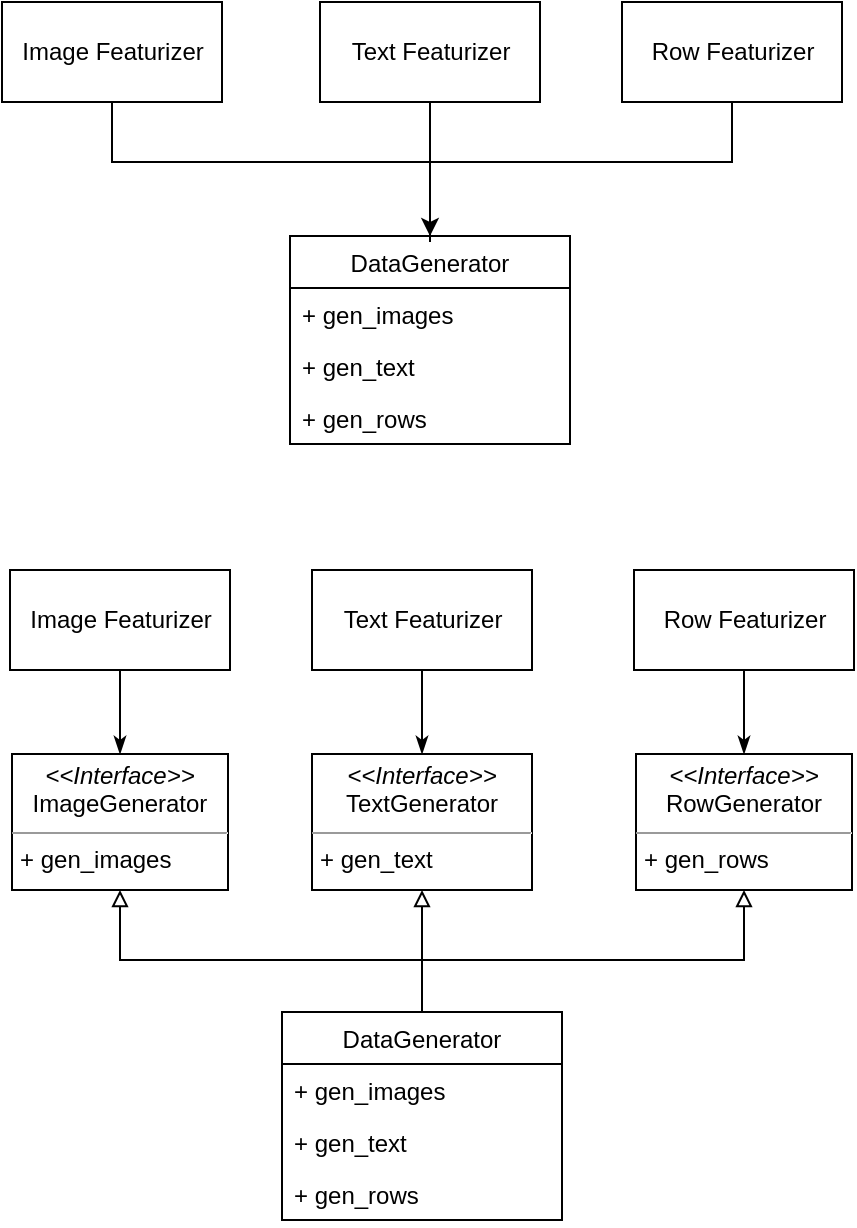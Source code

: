 <mxGraphModel dx="1101" dy="554" grid="0" gridSize="10" guides="1" tooltips="1" connect="1" arrows="1" fold="1" page="1" pageScale="1" pageWidth="827" pageHeight="1169" background="#ffffff"><root><mxCell id="0"/><mxCell id="1" parent="0"/><mxCell id="10" style="edgeStyle=orthogonalEdgeStyle;rounded=0;html=1;entryX=0.5;entryY=0;jettySize=auto;orthogonalLoop=1;" edge="1" parent="1" source="2" target="6"><mxGeometry relative="1" as="geometry"><Array as="points"><mxPoint x="259" y="128"/><mxPoint x="418" y="128"/></Array></mxGeometry></mxCell><mxCell id="2" value="Image Featurizer" style="html=1;" vertex="1" parent="1"><mxGeometry x="204" y="48" width="110" height="50" as="geometry"/></mxCell><mxCell id="12" style="edgeStyle=orthogonalEdgeStyle;rounded=0;html=1;jettySize=auto;orthogonalLoop=1;endArrow=none;endFill=0;" edge="1" parent="1" source="3"><mxGeometry relative="1" as="geometry"><mxPoint x="418" y="168" as="targetPoint"/></mxGeometry></mxCell><mxCell id="3" value="Text Featurizer" style="html=1;" vertex="1" parent="1"><mxGeometry x="363" y="48" width="110" height="50" as="geometry"/></mxCell><mxCell id="13" style="edgeStyle=orthogonalEdgeStyle;rounded=0;html=1;entryX=0.5;entryY=0;endArrow=none;endFill=0;jettySize=auto;orthogonalLoop=1;" edge="1" parent="1" source="5" target="6"><mxGeometry relative="1" as="geometry"><Array as="points"><mxPoint x="569" y="128"/><mxPoint x="418" y="128"/></Array></mxGeometry></mxCell><mxCell id="5" value="Row Featurizer" style="html=1;" vertex="1" parent="1"><mxGeometry x="514" y="48" width="110" height="50" as="geometry"/></mxCell><mxCell id="6" value="DataGenerator" style="swimlane;fontStyle=0;childLayout=stackLayout;horizontal=1;startSize=26;fillColor=none;horizontalStack=0;resizeParent=1;resizeParentMax=0;resizeLast=0;collapsible=1;marginBottom=0;swimlaneFillColor=#ffffff;" vertex="1" parent="1"><mxGeometry x="348" y="165" width="140" height="104" as="geometry"/></mxCell><mxCell id="7" value="+ gen_images" style="text;strokeColor=none;fillColor=none;align=left;verticalAlign=top;spacingLeft=4;spacingRight=4;overflow=hidden;rotatable=0;points=[[0,0.5],[1,0.5]];portConstraint=eastwest;" vertex="1" parent="6"><mxGeometry y="26" width="140" height="26" as="geometry"/></mxCell><mxCell id="8" value="+ gen_text" style="text;strokeColor=none;fillColor=none;align=left;verticalAlign=top;spacingLeft=4;spacingRight=4;overflow=hidden;rotatable=0;points=[[0,0.5],[1,0.5]];portConstraint=eastwest;" vertex="1" parent="6"><mxGeometry y="52" width="140" height="26" as="geometry"/></mxCell><mxCell id="9" value="+ gen_rows" style="text;strokeColor=none;fillColor=none;align=left;verticalAlign=top;spacingLeft=4;spacingRight=4;overflow=hidden;rotatable=0;points=[[0,0.5],[1,0.5]];portConstraint=eastwest;" vertex="1" parent="6"><mxGeometry y="78" width="140" height="26" as="geometry"/></mxCell><mxCell id="35" style="edgeStyle=orthogonalEdgeStyle;rounded=0;html=1;entryX=0.5;entryY=0;endArrow=classicThin;endFill=1;jettySize=auto;orthogonalLoop=1;" edge="1" parent="1" source="15" target="32"><mxGeometry relative="1" as="geometry"/></mxCell><mxCell id="15" value="Image Featurizer" style="html=1;" vertex="1" parent="1"><mxGeometry x="208" y="332" width="110" height="50" as="geometry"/></mxCell><mxCell id="36" style="edgeStyle=orthogonalEdgeStyle;rounded=0;html=1;endArrow=classicThin;endFill=1;jettySize=auto;orthogonalLoop=1;" edge="1" parent="1" source="17" target="33"><mxGeometry relative="1" as="geometry"/></mxCell><mxCell id="17" value="Text Featurizer" style="html=1;" vertex="1" parent="1"><mxGeometry x="359" y="332" width="110" height="50" as="geometry"/></mxCell><mxCell id="37" style="edgeStyle=orthogonalEdgeStyle;rounded=0;html=1;entryX=0.5;entryY=0;endArrow=classicThin;endFill=1;jettySize=auto;orthogonalLoop=1;" edge="1" parent="1" source="19" target="34"><mxGeometry relative="1" as="geometry"/></mxCell><mxCell id="19" value="Row Featurizer" style="html=1;" vertex="1" parent="1"><mxGeometry x="520" y="332" width="110" height="50" as="geometry"/></mxCell><mxCell id="38" style="edgeStyle=orthogonalEdgeStyle;rounded=0;html=1;entryX=0.5;entryY=1;endArrow=block;endFill=0;jettySize=auto;orthogonalLoop=1;" edge="1" parent="1" source="20" target="33"><mxGeometry relative="1" as="geometry"/></mxCell><mxCell id="41" style="edgeStyle=orthogonalEdgeStyle;rounded=0;html=1;entryX=0.5;entryY=1;endArrow=block;endFill=0;jettySize=auto;orthogonalLoop=1;" edge="1" parent="1" source="20" target="34"><mxGeometry relative="1" as="geometry"><Array as="points"><mxPoint x="414" y="527"/><mxPoint x="575" y="527"/></Array></mxGeometry></mxCell><mxCell id="43" style="edgeStyle=orthogonalEdgeStyle;rounded=0;html=1;endArrow=block;endFill=0;jettySize=auto;orthogonalLoop=1;" edge="1" parent="1" source="20" target="32"><mxGeometry relative="1" as="geometry"><Array as="points"><mxPoint x="414" y="527"/><mxPoint x="263" y="527"/></Array></mxGeometry></mxCell><mxCell id="20" value="DataGenerator" style="swimlane;fontStyle=0;childLayout=stackLayout;horizontal=1;startSize=26;fillColor=none;horizontalStack=0;resizeParent=1;resizeParentMax=0;resizeLast=0;collapsible=1;marginBottom=0;swimlaneFillColor=#ffffff;" vertex="1" parent="1"><mxGeometry x="344" y="553" width="140" height="104" as="geometry"/></mxCell><mxCell id="21" value="+ gen_images" style="text;strokeColor=none;fillColor=none;align=left;verticalAlign=top;spacingLeft=4;spacingRight=4;overflow=hidden;rotatable=0;points=[[0,0.5],[1,0.5]];portConstraint=eastwest;" vertex="1" parent="20"><mxGeometry y="26" width="140" height="26" as="geometry"/></mxCell><mxCell id="22" value="+ gen_text" style="text;strokeColor=none;fillColor=none;align=left;verticalAlign=top;spacingLeft=4;spacingRight=4;overflow=hidden;rotatable=0;points=[[0,0.5],[1,0.5]];portConstraint=eastwest;" vertex="1" parent="20"><mxGeometry y="52" width="140" height="26" as="geometry"/></mxCell><mxCell id="23" value="+ gen_rows" style="text;strokeColor=none;fillColor=none;align=left;verticalAlign=top;spacingLeft=4;spacingRight=4;overflow=hidden;rotatable=0;points=[[0,0.5],[1,0.5]];portConstraint=eastwest;" vertex="1" parent="20"><mxGeometry y="78" width="140" height="26" as="geometry"/></mxCell><mxCell id="32" value="&lt;p style=&quot;margin: 0px ; margin-top: 4px ; text-align: center&quot;&gt;&lt;i&gt;&amp;lt;&amp;lt;Interface&amp;gt;&amp;gt;&lt;/i&gt;&lt;br&gt;ImageGenerator&lt;/p&gt;&lt;hr size=&quot;1&quot;&gt;&lt;p style=&quot;margin: 0px ; margin-left: 4px&quot;&gt;+ gen_images&lt;br&gt;&lt;/p&gt;" style="verticalAlign=top;align=left;overflow=fill;fontSize=12;fontFamily=Helvetica;html=1;" vertex="1" parent="1"><mxGeometry x="209" y="424" width="108" height="68" as="geometry"/></mxCell><mxCell id="33" value="&lt;p style=&quot;margin: 0px ; margin-top: 4px ; text-align: center&quot;&gt;&lt;i&gt;&amp;lt;&amp;lt;Interface&amp;gt;&amp;gt;&lt;/i&gt;&lt;br&gt;TextGenerator&lt;/p&gt;&lt;hr size=&quot;1&quot;&gt;&lt;p style=&quot;margin: 0px ; margin-left: 4px&quot;&gt;+ gen_text&lt;br&gt;&lt;/p&gt;" style="verticalAlign=top;align=left;overflow=fill;fontSize=12;fontFamily=Helvetica;html=1;" vertex="1" parent="1"><mxGeometry x="359" y="424" width="110" height="68" as="geometry"/></mxCell><mxCell id="34" value="&lt;p style=&quot;margin: 0px ; margin-top: 4px ; text-align: center&quot;&gt;&lt;i&gt;&amp;lt;&amp;lt;Interface&amp;gt;&amp;gt;&lt;/i&gt;&lt;br&gt;RowGenerator&lt;/p&gt;&lt;hr size=&quot;1&quot;&gt;&lt;p style=&quot;margin: 0px ; margin-left: 4px&quot;&gt;+ gen_rows&lt;br&gt;&lt;/p&gt;" style="verticalAlign=top;align=left;overflow=fill;fontSize=12;fontFamily=Helvetica;html=1;" vertex="1" parent="1"><mxGeometry x="521" y="424" width="108" height="68" as="geometry"/></mxCell></root></mxGraphModel>